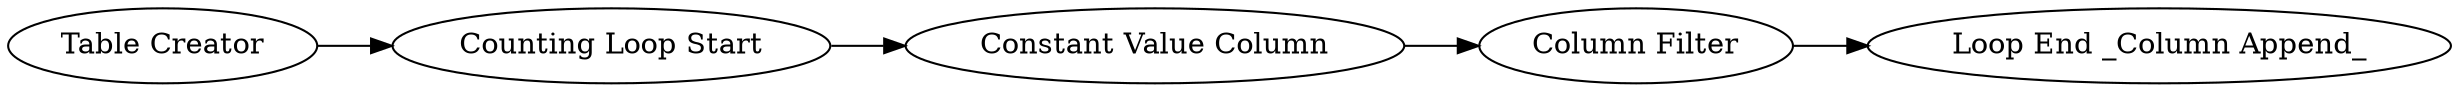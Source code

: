 digraph {
	6 -> 7
	9 -> 8
	1 -> 6
	7 -> 9
	1 [label="Table Creator"]
	7 [label="Constant Value Column"]
	9 [label="Column Filter"]
	8 [label="Loop End _Column Append_"]
	6 [label="Counting Loop Start"]
	rankdir=LR
}
